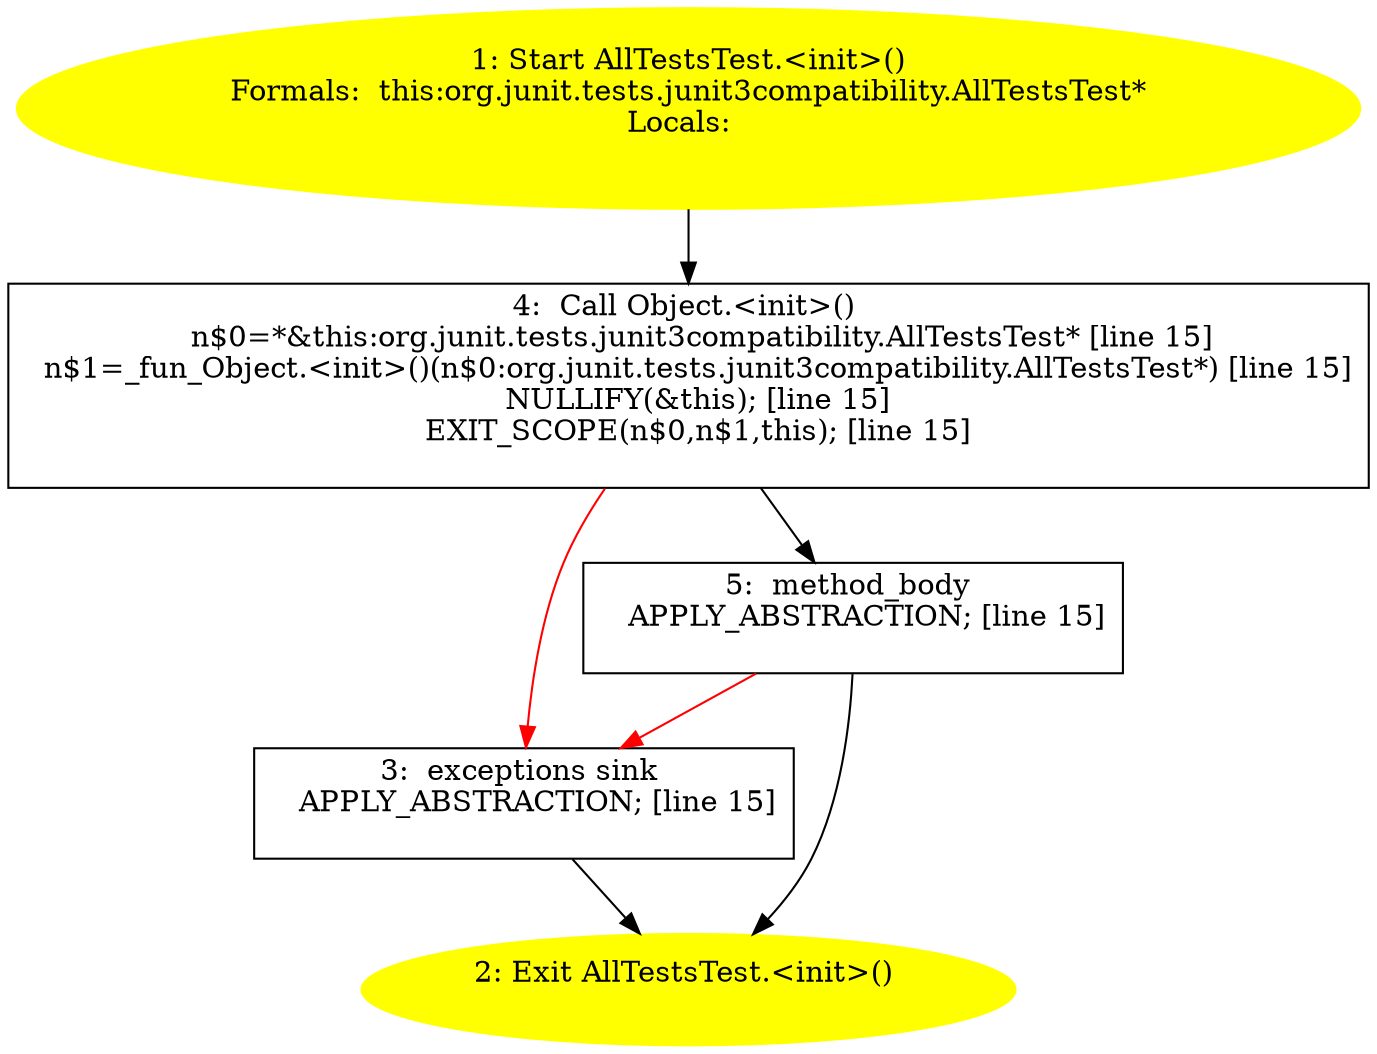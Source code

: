 /* @generated */
digraph cfg {
"org.junit.tests.junit3compatibility.AllTestsTest.<init>().db6f1c913e64831784146fb09f0b4e66_1" [label="1: Start AllTestsTest.<init>()\nFormals:  this:org.junit.tests.junit3compatibility.AllTestsTest*\nLocals:  \n  " color=yellow style=filled]
	

	 "org.junit.tests.junit3compatibility.AllTestsTest.<init>().db6f1c913e64831784146fb09f0b4e66_1" -> "org.junit.tests.junit3compatibility.AllTestsTest.<init>().db6f1c913e64831784146fb09f0b4e66_4" ;
"org.junit.tests.junit3compatibility.AllTestsTest.<init>().db6f1c913e64831784146fb09f0b4e66_2" [label="2: Exit AllTestsTest.<init>() \n  " color=yellow style=filled]
	

"org.junit.tests.junit3compatibility.AllTestsTest.<init>().db6f1c913e64831784146fb09f0b4e66_3" [label="3:  exceptions sink \n   APPLY_ABSTRACTION; [line 15]\n " shape="box"]
	

	 "org.junit.tests.junit3compatibility.AllTestsTest.<init>().db6f1c913e64831784146fb09f0b4e66_3" -> "org.junit.tests.junit3compatibility.AllTestsTest.<init>().db6f1c913e64831784146fb09f0b4e66_2" ;
"org.junit.tests.junit3compatibility.AllTestsTest.<init>().db6f1c913e64831784146fb09f0b4e66_4" [label="4:  Call Object.<init>() \n   n$0=*&this:org.junit.tests.junit3compatibility.AllTestsTest* [line 15]\n  n$1=_fun_Object.<init>()(n$0:org.junit.tests.junit3compatibility.AllTestsTest*) [line 15]\n  NULLIFY(&this); [line 15]\n  EXIT_SCOPE(n$0,n$1,this); [line 15]\n " shape="box"]
	

	 "org.junit.tests.junit3compatibility.AllTestsTest.<init>().db6f1c913e64831784146fb09f0b4e66_4" -> "org.junit.tests.junit3compatibility.AllTestsTest.<init>().db6f1c913e64831784146fb09f0b4e66_5" ;
	 "org.junit.tests.junit3compatibility.AllTestsTest.<init>().db6f1c913e64831784146fb09f0b4e66_4" -> "org.junit.tests.junit3compatibility.AllTestsTest.<init>().db6f1c913e64831784146fb09f0b4e66_3" [color="red" ];
"org.junit.tests.junit3compatibility.AllTestsTest.<init>().db6f1c913e64831784146fb09f0b4e66_5" [label="5:  method_body \n   APPLY_ABSTRACTION; [line 15]\n " shape="box"]
	

	 "org.junit.tests.junit3compatibility.AllTestsTest.<init>().db6f1c913e64831784146fb09f0b4e66_5" -> "org.junit.tests.junit3compatibility.AllTestsTest.<init>().db6f1c913e64831784146fb09f0b4e66_2" ;
	 "org.junit.tests.junit3compatibility.AllTestsTest.<init>().db6f1c913e64831784146fb09f0b4e66_5" -> "org.junit.tests.junit3compatibility.AllTestsTest.<init>().db6f1c913e64831784146fb09f0b4e66_3" [color="red" ];
}
